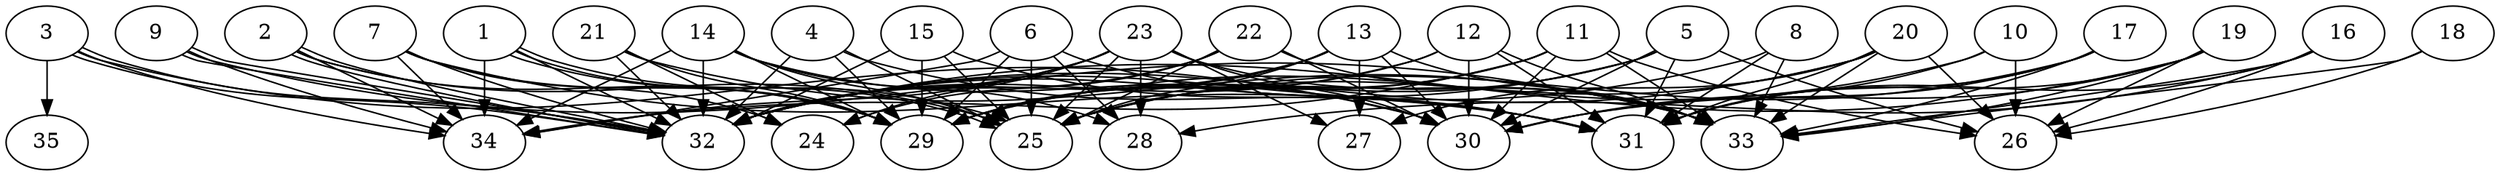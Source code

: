 // DAG automatically generated by daggen at Thu Oct  3 14:05:36 2019
// ./daggen --dot -n 35 --ccr 0.3 --fat 0.9 --regular 0.9 --density 0.9 --mindata 5242880 --maxdata 52428800 
digraph G {
  1 [size="163293867", alpha="0.12", expect_size="48988160"] 
  1 -> 25 [size ="48988160"]
  1 -> 25 [size ="48988160"]
  1 -> 29 [size ="48988160"]
  1 -> 32 [size ="48988160"]
  1 -> 34 [size ="48988160"]
  2 [size="38434133", alpha="0.10", expect_size="11530240"] 
  2 -> 25 [size ="11530240"]
  2 -> 29 [size ="11530240"]
  2 -> 32 [size ="11530240"]
  2 -> 32 [size ="11530240"]
  2 -> 34 [size ="11530240"]
  3 [size="161430187", alpha="0.02", expect_size="48429056"] 
  3 -> 30 [size ="48429056"]
  3 -> 32 [size ="48429056"]
  3 -> 32 [size ="48429056"]
  3 -> 34 [size ="48429056"]
  3 -> 35 [size ="48429056"]
  4 [size="126668800", alpha="0.11", expect_size="38000640"] 
  4 -> 25 [size ="38000640"]
  4 -> 29 [size ="38000640"]
  4 -> 31 [size ="38000640"]
  4 -> 32 [size ="38000640"]
  5 [size="97447253", alpha="0.01", expect_size="29234176"] 
  5 -> 25 [size ="29234176"]
  5 -> 26 [size ="29234176"]
  5 -> 29 [size ="29234176"]
  5 -> 30 [size ="29234176"]
  5 -> 31 [size ="29234176"]
  5 -> 32 [size ="29234176"]
  6 [size="41905493", alpha="0.06", expect_size="12571648"] 
  6 -> 25 [size ="12571648"]
  6 -> 28 [size ="12571648"]
  6 -> 29 [size ="12571648"]
  6 -> 31 [size ="12571648"]
  6 -> 34 [size ="12571648"]
  7 [size="75212800", alpha="0.13", expect_size="22563840"] 
  7 -> 24 [size ="22563840"]
  7 -> 29 [size ="22563840"]
  7 -> 31 [size ="22563840"]
  7 -> 32 [size ="22563840"]
  7 -> 34 [size ="22563840"]
  8 [size="78742187", alpha="0.03", expect_size="23622656"] 
  8 -> 31 [size ="23622656"]
  8 -> 32 [size ="23622656"]
  8 -> 33 [size ="23622656"]
  9 [size="46994773", alpha="0.07", expect_size="14098432"] 
  9 -> 32 [size ="14098432"]
  9 -> 32 [size ="14098432"]
  9 -> 33 [size ="14098432"]
  9 -> 34 [size ="14098432"]
  10 [size="157252267", alpha="0.16", expect_size="47175680"] 
  10 -> 26 [size ="47175680"]
  10 -> 29 [size ="47175680"]
  10 -> 30 [size ="47175680"]
  11 [size="85988693", alpha="0.19", expect_size="25796608"] 
  11 -> 25 [size ="25796608"]
  11 -> 26 [size ="25796608"]
  11 -> 29 [size ="25796608"]
  11 -> 30 [size ="25796608"]
  11 -> 33 [size ="25796608"]
  11 -> 34 [size ="25796608"]
  12 [size="25125547", alpha="0.05", expect_size="7537664"] 
  12 -> 29 [size ="7537664"]
  12 -> 30 [size ="7537664"]
  12 -> 31 [size ="7537664"]
  12 -> 32 [size ="7537664"]
  12 -> 33 [size ="7537664"]
  13 [size="99949227", alpha="0.01", expect_size="29984768"] 
  13 -> 25 [size ="29984768"]
  13 -> 27 [size ="29984768"]
  13 -> 29 [size ="29984768"]
  13 -> 30 [size ="29984768"]
  13 -> 32 [size ="29984768"]
  13 -> 33 [size ="29984768"]
  14 [size="112216747", alpha="0.02", expect_size="33665024"] 
  14 -> 25 [size ="33665024"]
  14 -> 28 [size ="33665024"]
  14 -> 29 [size ="33665024"]
  14 -> 30 [size ="33665024"]
  14 -> 32 [size ="33665024"]
  14 -> 34 [size ="33665024"]
  15 [size="44281173", alpha="0.07", expect_size="13284352"] 
  15 -> 25 [size ="13284352"]
  15 -> 29 [size ="13284352"]
  15 -> 31 [size ="13284352"]
  15 -> 32 [size ="13284352"]
  16 [size="55954773", alpha="0.13", expect_size="16786432"] 
  16 -> 26 [size ="16786432"]
  16 -> 28 [size ="16786432"]
  16 -> 31 [size ="16786432"]
  16 -> 33 [size ="16786432"]
  17 [size="102652587", alpha="0.05", expect_size="30795776"] 
  17 -> 25 [size ="30795776"]
  17 -> 30 [size ="30795776"]
  17 -> 31 [size ="30795776"]
  17 -> 33 [size ="30795776"]
  18 [size="49319253", alpha="0.13", expect_size="14795776"] 
  18 -> 26 [size ="14795776"]
  18 -> 33 [size ="14795776"]
  19 [size="69468160", alpha="0.15", expect_size="20840448"] 
  19 -> 26 [size ="20840448"]
  19 -> 30 [size ="20840448"]
  19 -> 31 [size ="20840448"]
  19 -> 32 [size ="20840448"]
  19 -> 33 [size ="20840448"]
  20 [size="121606827", alpha="0.20", expect_size="36482048"] 
  20 -> 25 [size ="36482048"]
  20 -> 26 [size ="36482048"]
  20 -> 27 [size ="36482048"]
  20 -> 31 [size ="36482048"]
  20 -> 32 [size ="36482048"]
  20 -> 33 [size ="36482048"]
  21 [size="90470400", alpha="0.04", expect_size="27141120"] 
  21 -> 24 [size ="27141120"]
  21 -> 29 [size ="27141120"]
  21 -> 32 [size ="27141120"]
  21 -> 33 [size ="27141120"]
  22 [size="79319040", alpha="0.10", expect_size="23795712"] 
  22 -> 24 [size ="23795712"]
  22 -> 25 [size ="23795712"]
  22 -> 30 [size ="23795712"]
  22 -> 32 [size ="23795712"]
  22 -> 33 [size ="23795712"]
  23 [size="114954240", alpha="0.15", expect_size="34486272"] 
  23 -> 24 [size ="34486272"]
  23 -> 25 [size ="34486272"]
  23 -> 27 [size ="34486272"]
  23 -> 28 [size ="34486272"]
  23 -> 30 [size ="34486272"]
  23 -> 32 [size ="34486272"]
  23 -> 33 [size ="34486272"]
  23 -> 34 [size ="34486272"]
  24 [size="122443093", alpha="0.13", expect_size="36732928"] 
  25 [size="136284160", alpha="0.02", expect_size="40885248"] 
  26 [size="31307093", alpha="0.14", expect_size="9392128"] 
  27 [size="137082880", alpha="0.13", expect_size="41124864"] 
  28 [size="19476480", alpha="0.00", expect_size="5842944"] 
  29 [size="122897067", alpha="0.11", expect_size="36869120"] 
  30 [size="80305493", alpha="0.20", expect_size="24091648"] 
  31 [size="78888960", alpha="0.17", expect_size="23666688"] 
  32 [size="107178667", alpha="0.15", expect_size="32153600"] 
  33 [size="28849493", alpha="0.04", expect_size="8654848"] 
  34 [size="145141760", alpha="0.05", expect_size="43542528"] 
  35 [size="93395627", alpha="0.09", expect_size="28018688"] 
}
